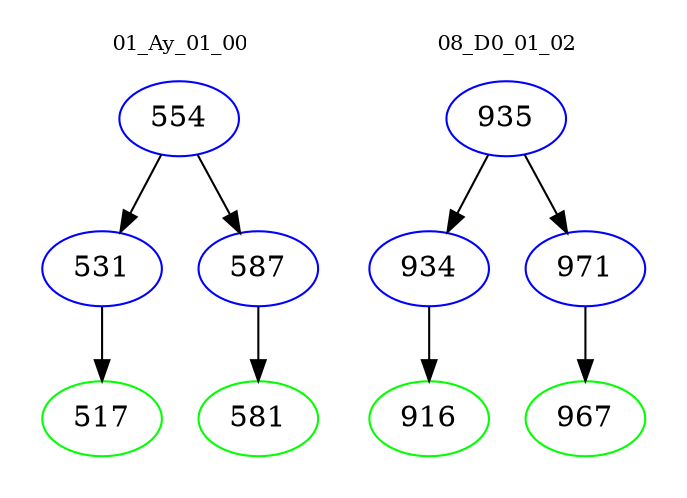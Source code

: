 digraph{
subgraph cluster_0 {
color = white
label = "01_Ay_01_00";
fontsize=10;
T0_554 [label="554", color="blue"]
T0_554 -> T0_531 [color="black"]
T0_531 [label="531", color="blue"]
T0_531 -> T0_517 [color="black"]
T0_517 [label="517", color="green"]
T0_554 -> T0_587 [color="black"]
T0_587 [label="587", color="blue"]
T0_587 -> T0_581 [color="black"]
T0_581 [label="581", color="green"]
}
subgraph cluster_1 {
color = white
label = "08_D0_01_02";
fontsize=10;
T1_935 [label="935", color="blue"]
T1_935 -> T1_934 [color="black"]
T1_934 [label="934", color="blue"]
T1_934 -> T1_916 [color="black"]
T1_916 [label="916", color="green"]
T1_935 -> T1_971 [color="black"]
T1_971 [label="971", color="blue"]
T1_971 -> T1_967 [color="black"]
T1_967 [label="967", color="green"]
}
}

